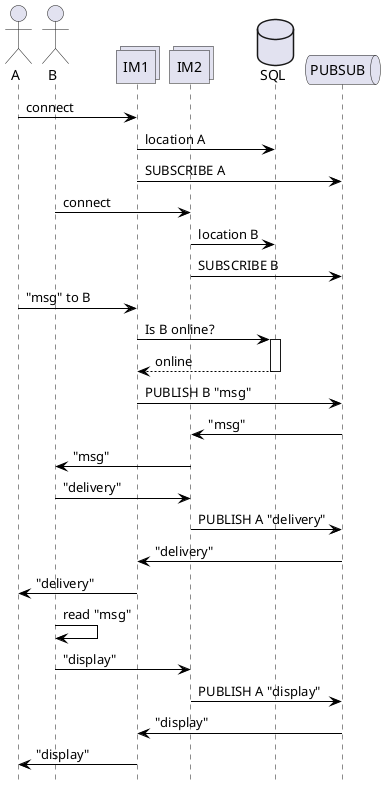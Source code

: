 @startuml callflow
skinparam class {
    BackgroundColor White
    ArrowColor Black
    BorderColor Black
    AttributeIconSize 0
}
'skinparam style strictuml
skinparam stereotypeCBackgroundColor White
skinparam stereotypeIBackgroundColor White
skinparam stereotypeEBackgroundColor White
skinparam stereotypeABackgroundColor White
skinparam linetype ortho

'title "Basic Flow 1-to-1 (PUBSUB))"
hide footbox

actor A
actor B

collections IM1
collections IM2

database SQL

queue PUBSUB AS RD

A -> IM1 : connect
IM1 -> SQL : location A
IM1 -> RD : SUBSCRIBE A

B -> IM2 : connect
IM2 -> SQL: location B
IM2 -> RD : SUBSCRIBE B


A -> IM1 : "msg" to B

IM1 -> SQL++: Is B online? 
return online

IM1 -> RD : PUBLISH B "msg"

RD -> IM2 : "msg"

IM2 -> B : "msg"

B -> IM2 : "delivery"


IM2 -> RD : PUBLISH A "delivery"

RD -> IM1 : "delivery"

IM1 -> A : "delivery"


B -> B : read "msg"

B -> IM2 : "display"

IM2 -> RD : PUBLISH A "display"

RD -> IM1 : "display"

IM1 -> A : "display"

@enduml


